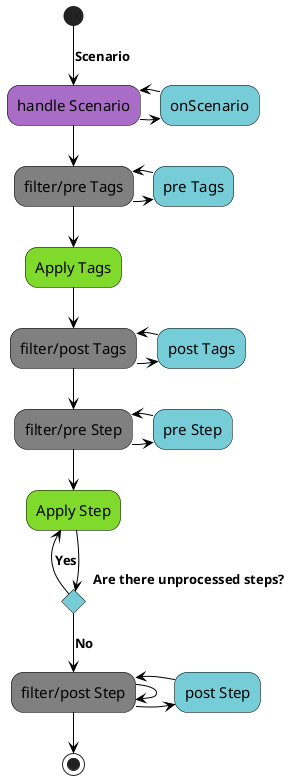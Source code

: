 @startuml
skinparam activity {
BackgroundColor #76CDD8
BackgroundColor<<apply>> #80DA2B
BackgroundColor<<filter>> #808080
BackgroundColor<<handle>> #AA6DC7
ArrowColor black
ArrowFontSize 13
ArrowFontStyle bold
ArrowFontName Segoe UI
BorderColor black
FontName Segoe UI
FontSize 15
}
(*) -->[Scenario] "handle Scenario"
-right-> "onScenario"
-left-> "handle Scenario"<<handle>>
--> "filter/pre Tags"<<filter>>
-right-> "pre Tags"
-left-> "filter/pre Tags"
--> "Apply Tags"<<apply>>
--> "filter/post Tags"<<filter>>
-right-> "post Tags"
-left-> "filter/post Tags"
--> "filter/pre Step"
-right-> "pre Step"
-left-> "filter/pre Step"<<filter>>
--> "Apply Step"<<apply>>
If "Are there unprocessed steps?"
-left-> [Yes] "Apply Step"
else
--> [No] "filter/post Step"<<filter>>
--> "filter/post Step"
-right-> "post Step"
-left-> "filter/post Step"<<filter>>
--> (*)
@enduml